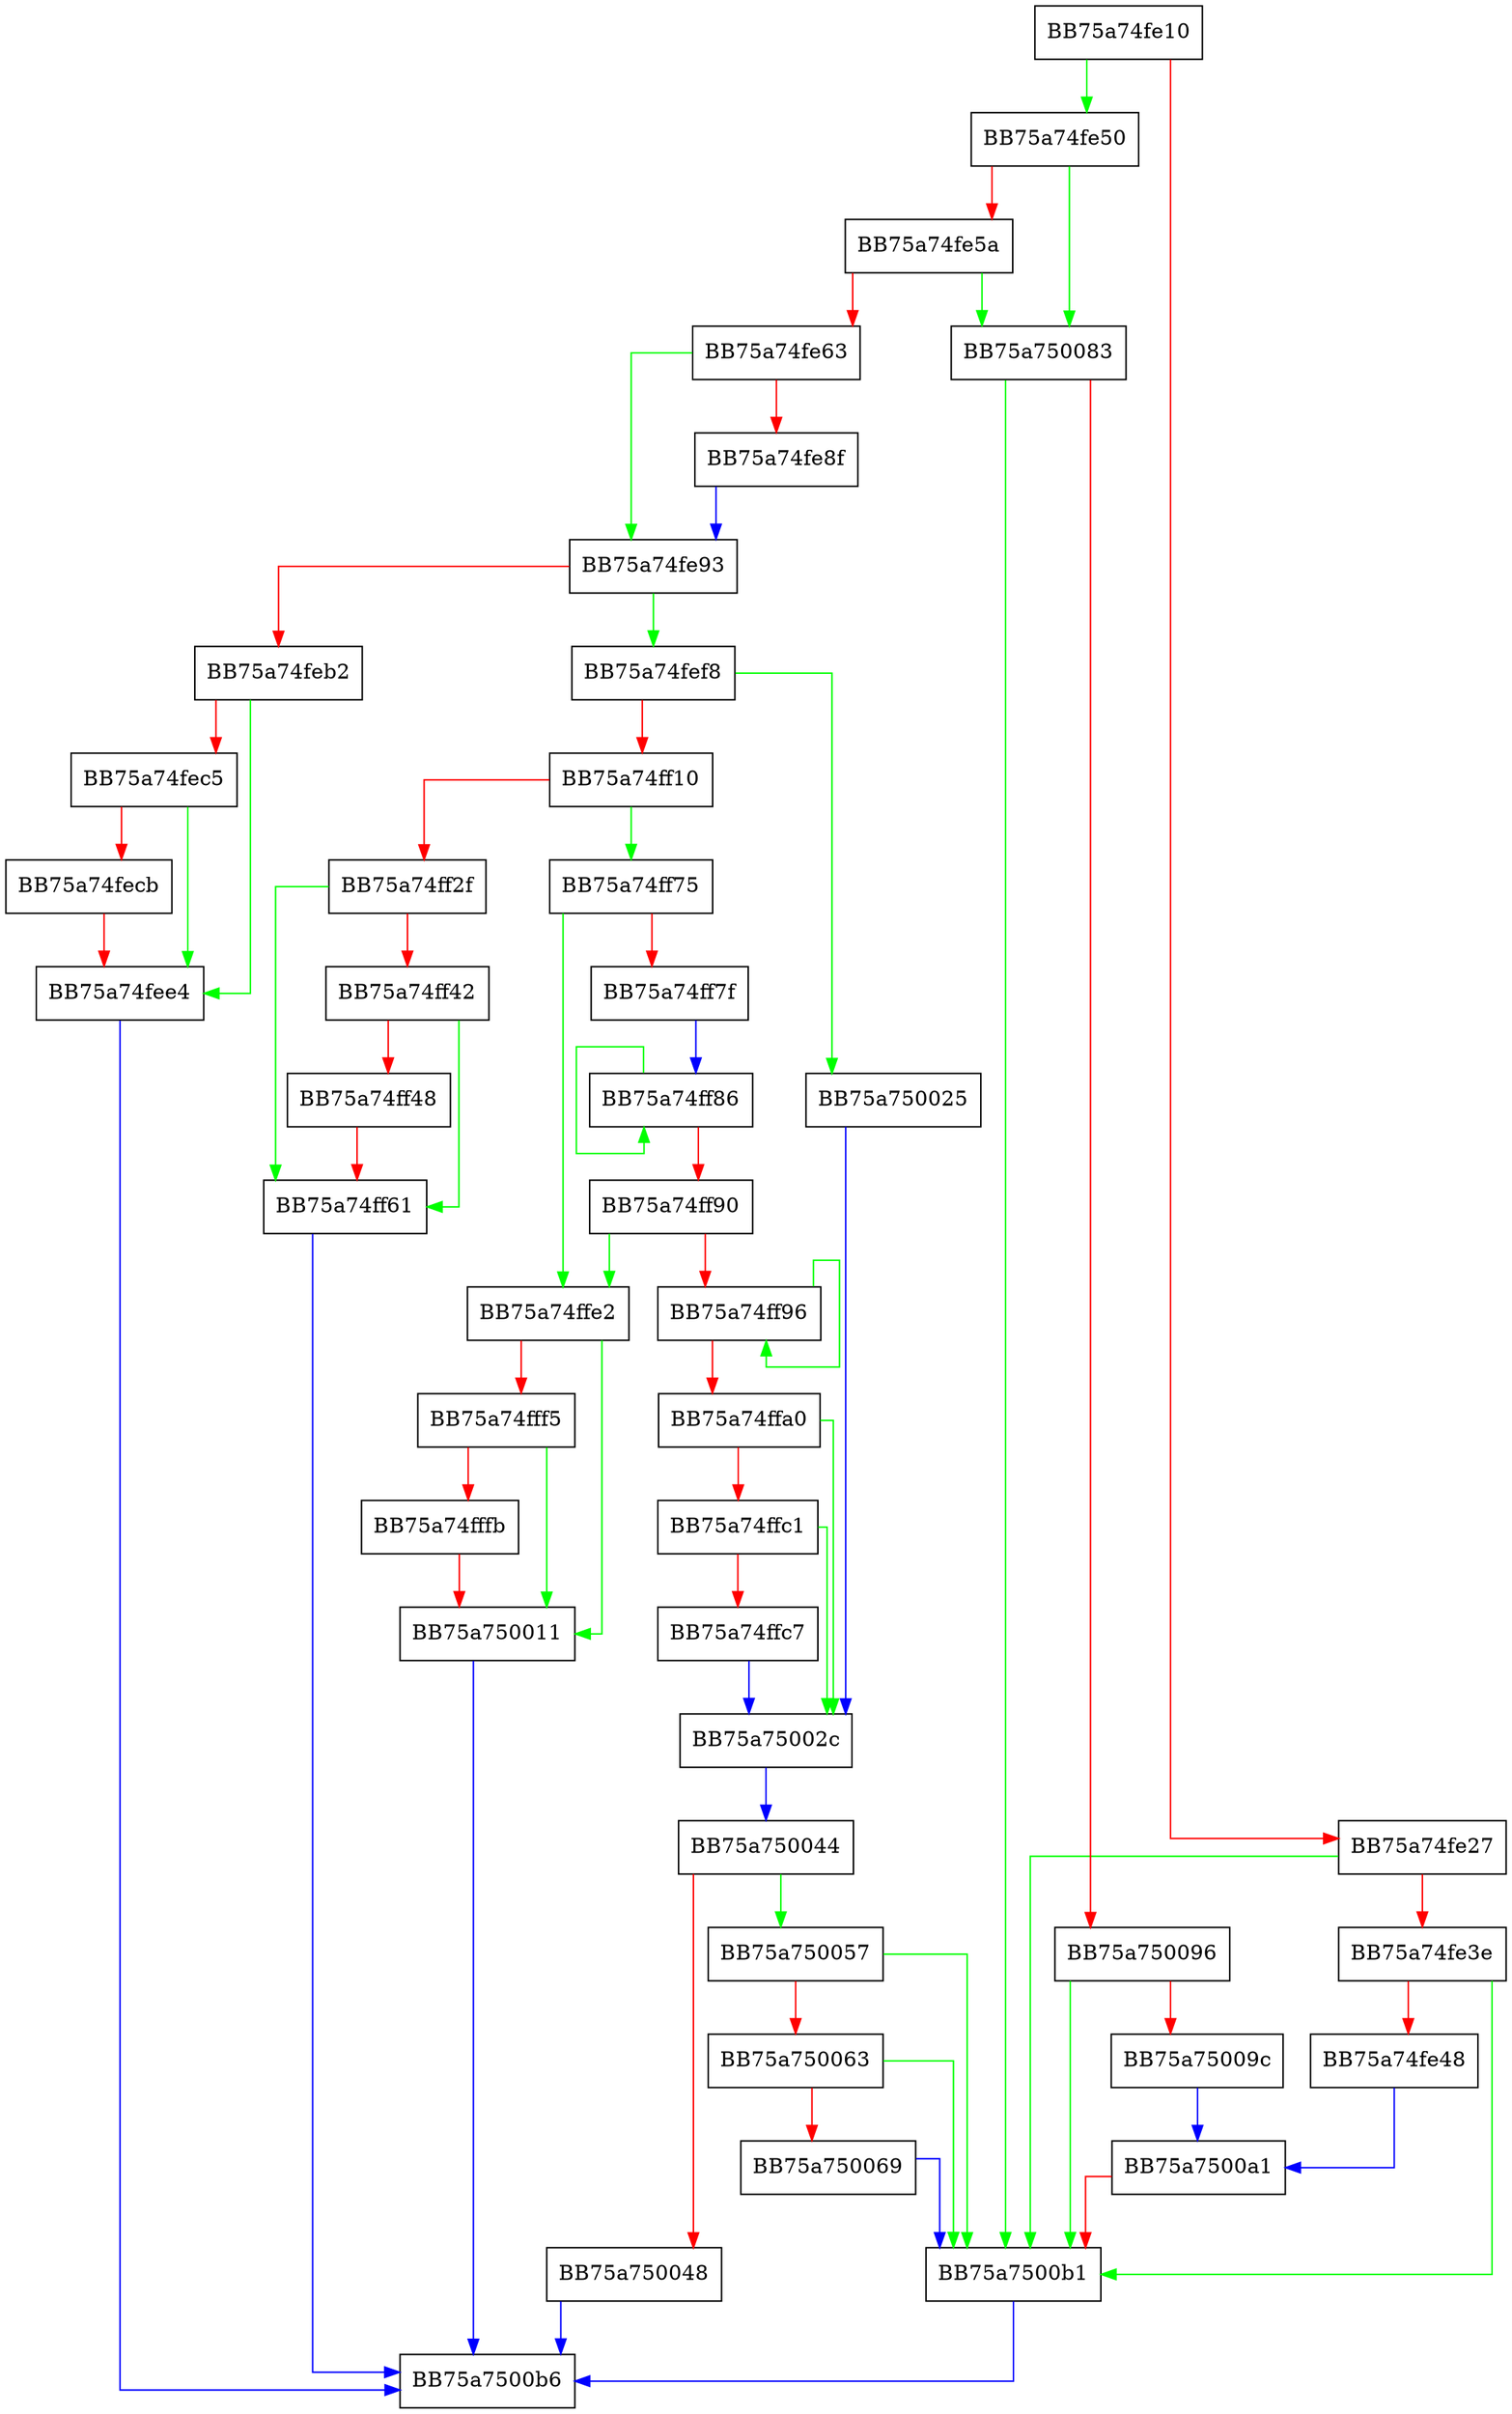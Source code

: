 digraph GetEngineDetectionInfo {
  node [shape="box"];
  graph [splines=ortho];
  BB75a74fe10 -> BB75a74fe50 [color="green"];
  BB75a74fe10 -> BB75a74fe27 [color="red"];
  BB75a74fe27 -> BB75a7500b1 [color="green"];
  BB75a74fe27 -> BB75a74fe3e [color="red"];
  BB75a74fe3e -> BB75a7500b1 [color="green"];
  BB75a74fe3e -> BB75a74fe48 [color="red"];
  BB75a74fe48 -> BB75a7500a1 [color="blue"];
  BB75a74fe50 -> BB75a750083 [color="green"];
  BB75a74fe50 -> BB75a74fe5a [color="red"];
  BB75a74fe5a -> BB75a750083 [color="green"];
  BB75a74fe5a -> BB75a74fe63 [color="red"];
  BB75a74fe63 -> BB75a74fe93 [color="green"];
  BB75a74fe63 -> BB75a74fe8f [color="red"];
  BB75a74fe8f -> BB75a74fe93 [color="blue"];
  BB75a74fe93 -> BB75a74fef8 [color="green"];
  BB75a74fe93 -> BB75a74feb2 [color="red"];
  BB75a74feb2 -> BB75a74fee4 [color="green"];
  BB75a74feb2 -> BB75a74fec5 [color="red"];
  BB75a74fec5 -> BB75a74fee4 [color="green"];
  BB75a74fec5 -> BB75a74fecb [color="red"];
  BB75a74fecb -> BB75a74fee4 [color="red"];
  BB75a74fee4 -> BB75a7500b6 [color="blue"];
  BB75a74fef8 -> BB75a750025 [color="green"];
  BB75a74fef8 -> BB75a74ff10 [color="red"];
  BB75a74ff10 -> BB75a74ff75 [color="green"];
  BB75a74ff10 -> BB75a74ff2f [color="red"];
  BB75a74ff2f -> BB75a74ff61 [color="green"];
  BB75a74ff2f -> BB75a74ff42 [color="red"];
  BB75a74ff42 -> BB75a74ff61 [color="green"];
  BB75a74ff42 -> BB75a74ff48 [color="red"];
  BB75a74ff48 -> BB75a74ff61 [color="red"];
  BB75a74ff61 -> BB75a7500b6 [color="blue"];
  BB75a74ff75 -> BB75a74ffe2 [color="green"];
  BB75a74ff75 -> BB75a74ff7f [color="red"];
  BB75a74ff7f -> BB75a74ff86 [color="blue"];
  BB75a74ff86 -> BB75a74ff86 [color="green"];
  BB75a74ff86 -> BB75a74ff90 [color="red"];
  BB75a74ff90 -> BB75a74ffe2 [color="green"];
  BB75a74ff90 -> BB75a74ff96 [color="red"];
  BB75a74ff96 -> BB75a74ff96 [color="green"];
  BB75a74ff96 -> BB75a74ffa0 [color="red"];
  BB75a74ffa0 -> BB75a75002c [color="green"];
  BB75a74ffa0 -> BB75a74ffc1 [color="red"];
  BB75a74ffc1 -> BB75a75002c [color="green"];
  BB75a74ffc1 -> BB75a74ffc7 [color="red"];
  BB75a74ffc7 -> BB75a75002c [color="blue"];
  BB75a74ffe2 -> BB75a750011 [color="green"];
  BB75a74ffe2 -> BB75a74fff5 [color="red"];
  BB75a74fff5 -> BB75a750011 [color="green"];
  BB75a74fff5 -> BB75a74fffb [color="red"];
  BB75a74fffb -> BB75a750011 [color="red"];
  BB75a750011 -> BB75a7500b6 [color="blue"];
  BB75a750025 -> BB75a75002c [color="blue"];
  BB75a75002c -> BB75a750044 [color="blue"];
  BB75a750044 -> BB75a750057 [color="green"];
  BB75a750044 -> BB75a750048 [color="red"];
  BB75a750048 -> BB75a7500b6 [color="blue"];
  BB75a750057 -> BB75a7500b1 [color="green"];
  BB75a750057 -> BB75a750063 [color="red"];
  BB75a750063 -> BB75a7500b1 [color="green"];
  BB75a750063 -> BB75a750069 [color="red"];
  BB75a750069 -> BB75a7500b1 [color="blue"];
  BB75a750083 -> BB75a7500b1 [color="green"];
  BB75a750083 -> BB75a750096 [color="red"];
  BB75a750096 -> BB75a7500b1 [color="green"];
  BB75a750096 -> BB75a75009c [color="red"];
  BB75a75009c -> BB75a7500a1 [color="blue"];
  BB75a7500a1 -> BB75a7500b1 [color="red"];
  BB75a7500b1 -> BB75a7500b6 [color="blue"];
}